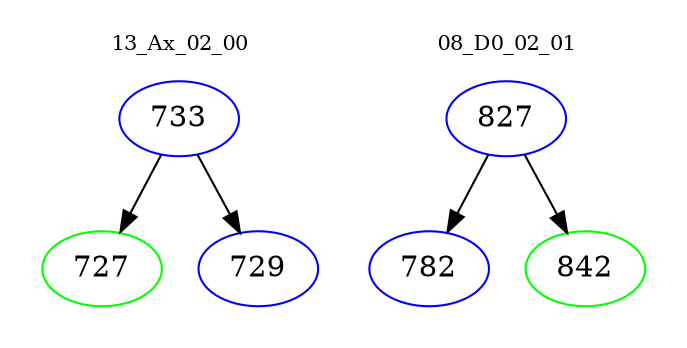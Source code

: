 digraph{
subgraph cluster_0 {
color = white
label = "13_Ax_02_00";
fontsize=10;
T0_733 [label="733", color="blue"]
T0_733 -> T0_727 [color="black"]
T0_727 [label="727", color="green"]
T0_733 -> T0_729 [color="black"]
T0_729 [label="729", color="blue"]
}
subgraph cluster_1 {
color = white
label = "08_D0_02_01";
fontsize=10;
T1_827 [label="827", color="blue"]
T1_827 -> T1_782 [color="black"]
T1_782 [label="782", color="blue"]
T1_827 -> T1_842 [color="black"]
T1_842 [label="842", color="green"]
}
}
